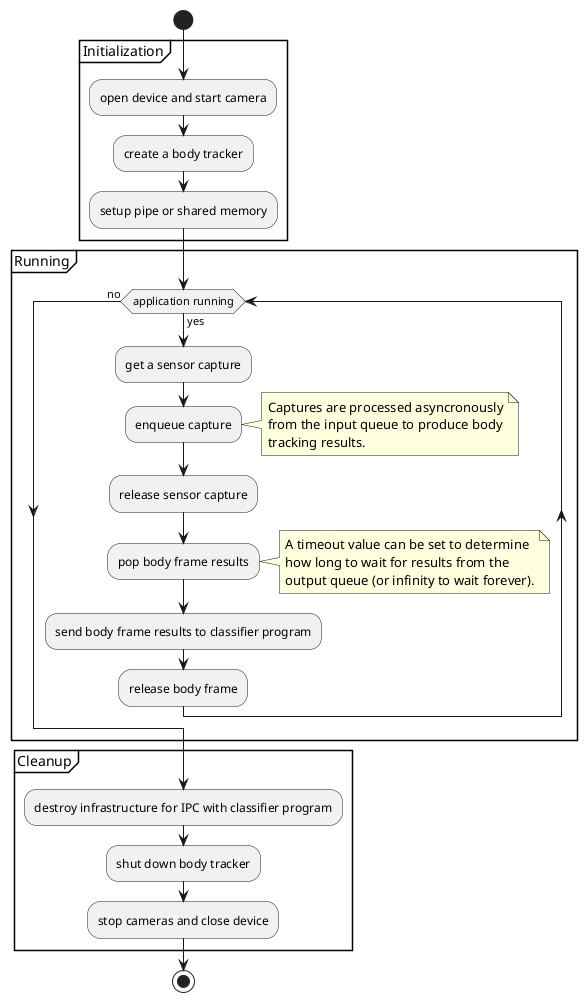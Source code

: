 @startuml capture_activity

start

partition Initialization {
  :open device and start camera;
  :create a body tracker;
  :setup pipe or shared memory;
}

partition Running {
  while (application running) is (yes)
    :get a sensor capture;
    :enqueue capture;
    note right
      Captures are processed asyncronously
      from the input queue to produce body
      tracking results.
    end note
    :release sensor capture;
    :pop body frame results;
    note right
      A timeout value can be set to determine
      how long to wait for results from the
      output queue (or infinity to wait forever).
    end note
    :send body frame results to classifier program;
    :release body frame;
  endwhile (no)
}

partition Cleanup {
  :destroy infrastructure for IPC with classifier program;
  :shut down body tracker;
  :stop cameras and close device;
}

stop

@enduml